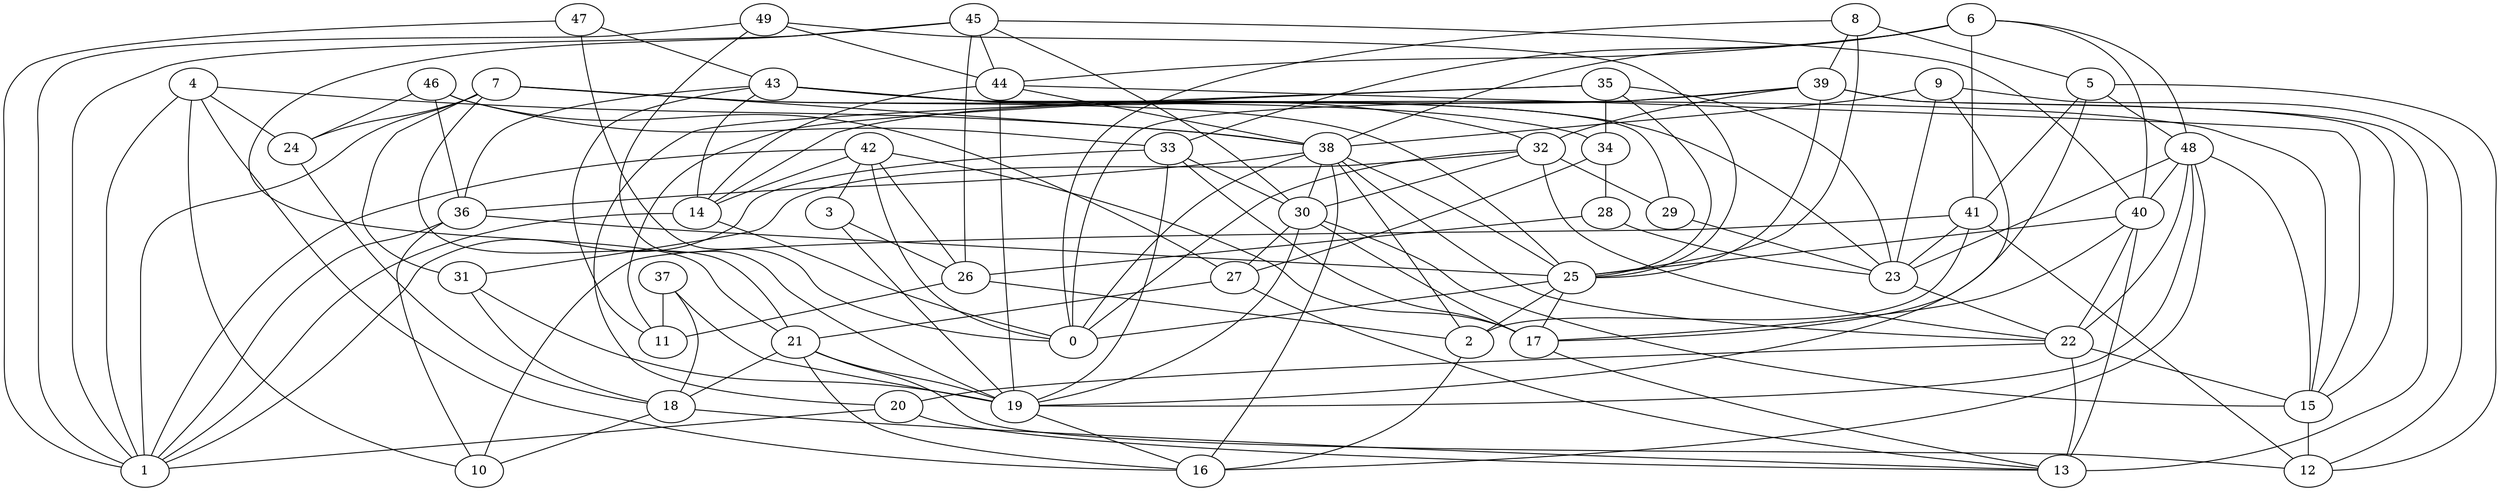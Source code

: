 digraph GG_graph {

subgraph G_graph {
edge [color = black]
"20" -> "1" [dir = none]
"20" -> "13" [dir = none]
"43" -> "11" [dir = none]
"43" -> "32" [dir = none]
"43" -> "15" [dir = none]
"43" -> "29" [dir = none]
"43" -> "23" [dir = none]
"43" -> "36" [dir = none]
"43" -> "14" [dir = none]
"8" -> "39" [dir = none]
"8" -> "5" [dir = none]
"8" -> "0" [dir = none]
"8" -> "25" [dir = none]
"4" -> "1" [dir = none]
"4" -> "24" [dir = none]
"4" -> "10" [dir = none]
"4" -> "16" [dir = none]
"4" -> "38" [dir = none]
"31" -> "19" [dir = none]
"31" -> "18" [dir = none]
"38" -> "16" [dir = none]
"38" -> "30" [dir = none]
"38" -> "36" [dir = none]
"38" -> "25" [dir = none]
"38" -> "0" [dir = none]
"38" -> "2" [dir = none]
"36" -> "10" [dir = none]
"36" -> "25" [dir = none]
"36" -> "1" [dir = none]
"42" -> "26" [dir = none]
"42" -> "0" [dir = none]
"42" -> "14" [dir = none]
"42" -> "17" [dir = none]
"42" -> "3" [dir = none]
"42" -> "1" [dir = none]
"49" -> "44" [dir = none]
"49" -> "1" [dir = none]
"49" -> "25" [dir = none]
"49" -> "19" [dir = none]
"48" -> "23" [dir = none]
"48" -> "22" [dir = none]
"48" -> "19" [dir = none]
"48" -> "16" [dir = none]
"48" -> "40" [dir = none]
"48" -> "15" [dir = none]
"18" -> "13" [dir = none]
"18" -> "10" [dir = none]
"37" -> "18" [dir = none]
"37" -> "19" [dir = none]
"37" -> "11" [dir = none]
"22" -> "13" [dir = none]
"22" -> "20" [dir = none]
"9" -> "12" [dir = none]
"9" -> "19" [dir = none]
"9" -> "38" [dir = none]
"9" -> "23" [dir = none]
"27" -> "13" [dir = none]
"27" -> "21" [dir = none]
"35" -> "20" [dir = none]
"35" -> "34" [dir = none]
"35" -> "25" [dir = none]
"35" -> "23" [dir = none]
"35" -> "11" [dir = none]
"19" -> "16" [dir = none]
"47" -> "1" [dir = none]
"47" -> "0" [dir = none]
"47" -> "43" [dir = none]
"17" -> "13" [dir = none]
"40" -> "25" [dir = none]
"40" -> "22" [dir = none]
"40" -> "17" [dir = none]
"40" -> "13" [dir = none]
"29" -> "23" [dir = none]
"15" -> "12" [dir = none]
"5" -> "12" [dir = none]
"5" -> "41" [dir = none]
"5" -> "17" [dir = none]
"5" -> "48" [dir = none]
"41" -> "12" [dir = none]
"41" -> "10" [dir = none]
"41" -> "2" [dir = none]
"41" -> "23" [dir = none]
"28" -> "26" [dir = none]
"28" -> "23" [dir = none]
"7" -> "31" [dir = none]
"7" -> "1" [dir = none]
"7" -> "25" [dir = none]
"7" -> "38" [dir = none]
"7" -> "24" [dir = none]
"7" -> "21" [dir = none]
"7" -> "34" [dir = none]
"46" -> "36" [dir = none]
"46" -> "27" [dir = none]
"46" -> "33" [dir = none]
"46" -> "24" [dir = none]
"23" -> "22" [dir = none]
"21" -> "19" [dir = none]
"21" -> "16" [dir = none]
"21" -> "18" [dir = none]
"21" -> "12" [dir = none]
"44" -> "14" [dir = none]
"44" -> "19" [dir = none]
"44" -> "15" [dir = none]
"44" -> "38" [dir = none]
"24" -> "18" [dir = none]
"33" -> "30" [dir = none]
"33" -> "1" [dir = none]
"33" -> "19" [dir = none]
"33" -> "17" [dir = none]
"6" -> "48" [dir = none]
"6" -> "33" [dir = none]
"6" -> "44" [dir = none]
"6" -> "40" [dir = none]
"6" -> "41" [dir = none]
"6" -> "38" [dir = none]
"45" -> "21" [dir = none]
"45" -> "44" [dir = none]
"45" -> "30" [dir = none]
"45" -> "40" [dir = none]
"45" -> "1" [dir = none]
"45" -> "26" [dir = none]
"3" -> "19" [dir = none]
"3" -> "26" [dir = none]
"30" -> "27" [dir = none]
"30" -> "17" [dir = none]
"30" -> "19" [dir = none]
"30" -> "15" [dir = none]
"2" -> "16" [dir = none]
"25" -> "0" [dir = none]
"25" -> "2" [dir = none]
"25" -> "17" [dir = none]
"26" -> "11" [dir = none]
"26" -> "2" [dir = none]
"32" -> "29" [dir = none]
"32" -> "0" [dir = none]
"32" -> "22" [dir = none]
"32" -> "30" [dir = none]
"14" -> "0" [dir = none]
"14" -> "1" [dir = none]
"34" -> "27" [dir = none]
"34" -> "28" [dir = none]
"39" -> "14" [dir = none]
"39" -> "15" [dir = none]
"39" -> "0" [dir = none]
"39" -> "13" [dir = none]
"39" -> "25" [dir = none]
"39" -> "32" [dir = none]
"22" -> "15" [dir = none]
"38" -> "22" [dir = none]
"32" -> "31" [dir = none]
}

}
